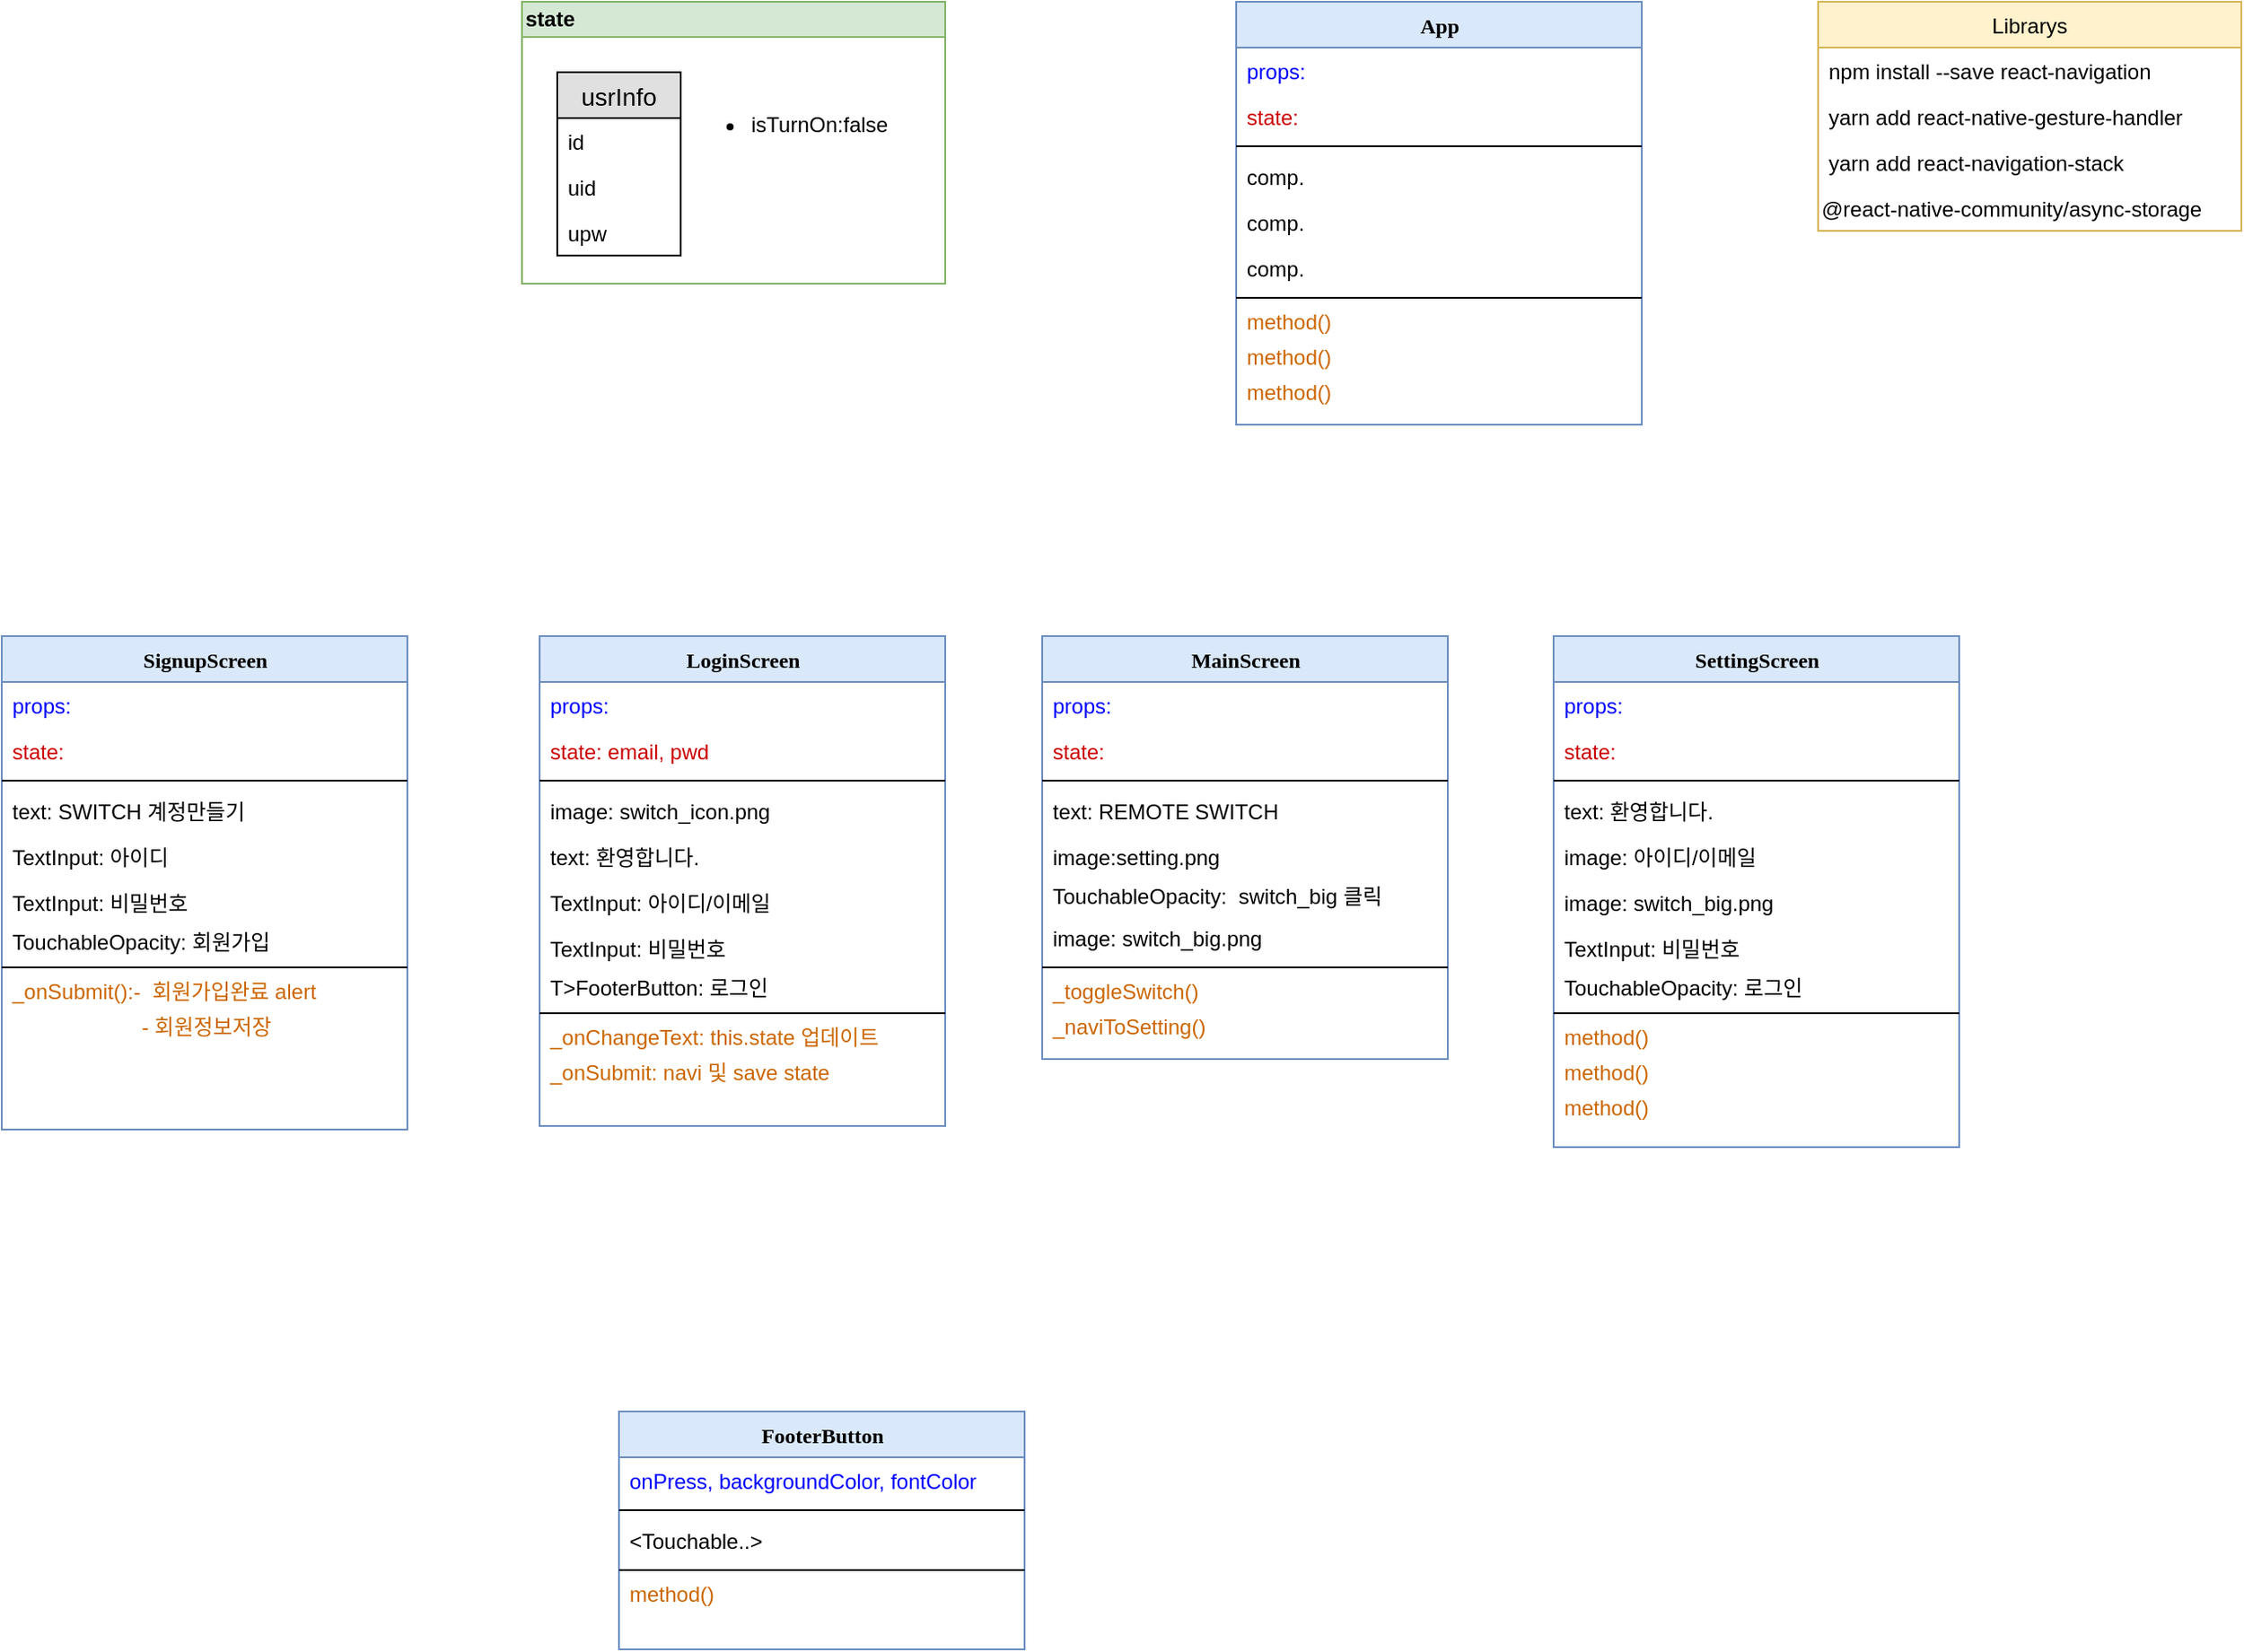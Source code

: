 <mxfile version="12.4.3" type="github" pages="1">
  <diagram name="Page-1" id="9f46799a-70d6-7492-0946-bef42562c5a5">
    <mxGraphModel dx="1810" dy="1860" grid="1" gridSize="10" guides="1" tooltips="1" connect="1" arrows="1" fold="1" page="1" pageScale="1" pageWidth="1100" pageHeight="850" background="#ffffff" math="0" shadow="0">
      <root>
        <mxCell id="0"/>
        <mxCell id="1" parent="0"/>
        <mxCell id="wSXgMUYu-MjiUpLtR-jo-36" value="state" style="swimlane;html=1;startSize=20;horizontal=1;containerType=tree;align=left;fillColor=#d5e8d4;strokeColor=#82b366;" parent="1" vertex="1">
          <mxGeometry x="365" y="-790" width="240" height="160" as="geometry"/>
        </mxCell>
        <mxCell id="wSXgMUYu-MjiUpLtR-jo-37" value="usrInfo" style="swimlane;fontStyle=0;childLayout=stackLayout;horizontal=1;startSize=26;fillColor=#e0e0e0;horizontalStack=0;resizeParent=1;resizeParentMax=0;resizeLast=0;collapsible=1;marginBottom=0;swimlaneFillColor=#ffffff;align=center;fontSize=14;" parent="wSXgMUYu-MjiUpLtR-jo-36" vertex="1">
          <mxGeometry x="20" y="40" width="70" height="104" as="geometry"/>
        </mxCell>
        <mxCell id="wSXgMUYu-MjiUpLtR-jo-38" value="id" style="text;strokeColor=none;fillColor=none;spacingLeft=4;spacingRight=4;overflow=hidden;rotatable=0;points=[[0,0.5],[1,0.5]];portConstraint=eastwest;fontSize=12;" parent="wSXgMUYu-MjiUpLtR-jo-37" vertex="1">
          <mxGeometry y="26" width="70" height="26" as="geometry"/>
        </mxCell>
        <mxCell id="wSXgMUYu-MjiUpLtR-jo-39" value="uid" style="text;strokeColor=none;fillColor=none;spacingLeft=4;spacingRight=4;overflow=hidden;rotatable=0;points=[[0,0.5],[1,0.5]];portConstraint=eastwest;fontSize=12;" parent="wSXgMUYu-MjiUpLtR-jo-37" vertex="1">
          <mxGeometry y="52" width="70" height="26" as="geometry"/>
        </mxCell>
        <mxCell id="wSXgMUYu-MjiUpLtR-jo-40" value="upw" style="text;strokeColor=none;fillColor=none;spacingLeft=4;spacingRight=4;overflow=hidden;rotatable=0;points=[[0,0.5],[1,0.5]];portConstraint=eastwest;fontSize=12;" parent="wSXgMUYu-MjiUpLtR-jo-37" vertex="1">
          <mxGeometry y="78" width="70" height="26" as="geometry"/>
        </mxCell>
        <mxCell id="wSXgMUYu-MjiUpLtR-jo-42" value="&lt;ul&gt;&lt;li&gt;isTurnOn:false&lt;/li&gt;&lt;/ul&gt;" style="text;strokeColor=none;fillColor=none;html=1;whiteSpace=wrap;verticalAlign=middle;overflow=hidden;align=left;spacing=0;" parent="wSXgMUYu-MjiUpLtR-jo-36" vertex="1">
          <mxGeometry x="90" y="30" width="140" height="80" as="geometry"/>
        </mxCell>
        <mxCell id="wSXgMUYu-MjiUpLtR-jo-124" value="LoginScreen" style="swimlane;html=1;fontStyle=1;align=center;verticalAlign=top;childLayout=stackLayout;horizontal=1;startSize=26;horizontalStack=0;resizeParent=1;resizeLast=0;collapsible=1;marginBottom=0;swimlaneFillColor=#ffffff;rounded=0;shadow=0;comic=0;labelBackgroundColor=none;strokeWidth=1;fillColor=#dae8fc;fontFamily=Verdana;fontSize=12;strokeColor=#6c8ebf;" parent="1" vertex="1">
          <mxGeometry x="375" y="-430" width="230" height="278" as="geometry"/>
        </mxCell>
        <mxCell id="wSXgMUYu-MjiUpLtR-jo-125" value="props:" style="text;html=1;strokeColor=none;fillColor=none;align=left;verticalAlign=top;spacingLeft=4;spacingRight=4;whiteSpace=wrap;overflow=hidden;rotatable=0;points=[[0,0.5],[1,0.5]];portConstraint=eastwest;fontColor=#0000FF;" parent="wSXgMUYu-MjiUpLtR-jo-124" vertex="1">
          <mxGeometry y="26" width="230" height="26" as="geometry"/>
        </mxCell>
        <mxCell id="wSXgMUYu-MjiUpLtR-jo-126" value="state: email, pwd" style="text;html=1;strokeColor=none;fillColor=none;align=left;verticalAlign=top;spacingLeft=4;spacingRight=4;whiteSpace=wrap;overflow=hidden;rotatable=0;points=[[0,0.5],[1,0.5]];portConstraint=eastwest;fontColor=#CC0000;" parent="wSXgMUYu-MjiUpLtR-jo-124" vertex="1">
          <mxGeometry y="52" width="230" height="26" as="geometry"/>
        </mxCell>
        <mxCell id="wSXgMUYu-MjiUpLtR-jo-127" value="" style="line;html=1;strokeWidth=1;fillColor=none;align=left;verticalAlign=middle;spacingTop=-1;spacingLeft=3;spacingRight=3;rotatable=0;labelPosition=right;points=[];portConstraint=eastwest;" parent="wSXgMUYu-MjiUpLtR-jo-124" vertex="1">
          <mxGeometry y="78" width="230" height="8" as="geometry"/>
        </mxCell>
        <mxCell id="78961159f06e98e8-26" value="image: switch_icon.png" style="text;html=1;strokeColor=none;fillColor=none;align=left;verticalAlign=top;spacingLeft=4;spacingRight=4;whiteSpace=wrap;overflow=hidden;rotatable=0;points=[[0,0.5],[1,0.5]];portConstraint=eastwest;" parent="wSXgMUYu-MjiUpLtR-jo-124" vertex="1">
          <mxGeometry y="86" width="230" height="26" as="geometry"/>
        </mxCell>
        <mxCell id="78961159f06e98e8-24" value="text: 환영합니다." style="text;html=1;strokeColor=none;fillColor=none;align=left;verticalAlign=top;spacingLeft=4;spacingRight=4;whiteSpace=wrap;overflow=hidden;rotatable=0;points=[[0,0.5],[1,0.5]];portConstraint=eastwest;" parent="wSXgMUYu-MjiUpLtR-jo-124" vertex="1">
          <mxGeometry y="112" width="230" height="26" as="geometry"/>
        </mxCell>
        <mxCell id="78961159f06e98e8-20" value="TextInput: 아이디/이메일" style="text;html=1;strokeColor=none;fillColor=none;align=left;verticalAlign=top;spacingLeft=4;spacingRight=4;whiteSpace=wrap;overflow=hidden;rotatable=0;points=[[0,0.5],[1,0.5]];portConstraint=eastwest;" parent="wSXgMUYu-MjiUpLtR-jo-124" vertex="1">
          <mxGeometry y="138" width="230" height="26" as="geometry"/>
        </mxCell>
        <mxCell id="78961159f06e98e8-27" value="TextInput: 비밀번호" style="text;html=1;strokeColor=none;fillColor=none;align=left;verticalAlign=top;spacingLeft=4;spacingRight=4;whiteSpace=wrap;overflow=hidden;rotatable=0;points=[[0,0.5],[1,0.5]];portConstraint=eastwest;" parent="wSXgMUYu-MjiUpLtR-jo-124" vertex="1">
          <mxGeometry y="164" width="230" height="26" as="geometry"/>
        </mxCell>
        <mxCell id="wSXgMUYu-MjiUpLtR-jo-135" value="T&amp;gt;FooterButton: 로그인" style="text;html=1;resizable=0;autosize=1;align=left;verticalAlign=middle;points=[];fillColor=none;strokeColor=none;rounded=0;spacingLeft=4;labelBorderColor=none;labelBackgroundColor=none;" parent="wSXgMUYu-MjiUpLtR-jo-124" vertex="1">
          <mxGeometry y="190" width="230" height="20" as="geometry"/>
        </mxCell>
        <mxCell id="wSXgMUYu-MjiUpLtR-jo-131" value="" style="line;html=1;strokeWidth=1;fillColor=none;align=left;verticalAlign=middle;spacingTop=-1;spacingLeft=3;spacingRight=3;rotatable=0;labelPosition=right;points=[];portConstraint=eastwest;" parent="wSXgMUYu-MjiUpLtR-jo-124" vertex="1">
          <mxGeometry y="210" width="230" height="8" as="geometry"/>
        </mxCell>
        <mxCell id="wSXgMUYu-MjiUpLtR-jo-132" value="_onChangeText: this.state 업데이트" style="text;html=1;resizable=0;autosize=1;align=left;verticalAlign=middle;points=[];fillColor=none;strokeColor=none;rounded=0;spacingLeft=4;fontColor=#CC6600;" parent="wSXgMUYu-MjiUpLtR-jo-124" vertex="1">
          <mxGeometry y="218" width="230" height="20" as="geometry"/>
        </mxCell>
        <mxCell id="wSXgMUYu-MjiUpLtR-jo-133" value="_onSubmit: navi 및 save state" style="text;html=1;resizable=0;autosize=1;align=left;verticalAlign=middle;points=[];fillColor=none;strokeColor=none;rounded=0;spacingLeft=4;fontColor=#CC6600;" parent="wSXgMUYu-MjiUpLtR-jo-124" vertex="1">
          <mxGeometry y="238" width="230" height="20" as="geometry"/>
        </mxCell>
        <mxCell id="wSXgMUYu-MjiUpLtR-jo-136" value="FooterButton" style="swimlane;html=1;fontStyle=1;align=center;verticalAlign=top;childLayout=stackLayout;horizontal=1;startSize=26;horizontalStack=0;resizeParent=1;resizeLast=0;collapsible=1;marginBottom=0;swimlaneFillColor=#ffffff;rounded=0;shadow=0;comic=0;labelBackgroundColor=none;strokeWidth=1;fillColor=#dae8fc;fontFamily=Verdana;fontSize=12;strokeColor=#6c8ebf;" parent="1" vertex="1">
          <mxGeometry x="420" y="10" width="230" height="135" as="geometry"/>
        </mxCell>
        <mxCell id="wSXgMUYu-MjiUpLtR-jo-147" value="onPress, backgroundColor, fontColor" style="text;html=1;strokeColor=none;fillColor=none;align=left;verticalAlign=top;spacingLeft=4;spacingRight=4;whiteSpace=wrap;overflow=hidden;rotatable=0;points=[[0,0.5],[1,0.5]];portConstraint=eastwest;fontColor=#0000FF;" parent="wSXgMUYu-MjiUpLtR-jo-136" vertex="1">
          <mxGeometry y="26" width="230" height="26" as="geometry"/>
        </mxCell>
        <mxCell id="wSXgMUYu-MjiUpLtR-jo-139" value="" style="line;html=1;strokeWidth=1;fillColor=none;align=left;verticalAlign=middle;spacingTop=-1;spacingLeft=3;spacingRight=3;rotatable=0;labelPosition=right;points=[];portConstraint=eastwest;" parent="wSXgMUYu-MjiUpLtR-jo-136" vertex="1">
          <mxGeometry y="52" width="230" height="8" as="geometry"/>
        </mxCell>
        <mxCell id="wSXgMUYu-MjiUpLtR-jo-141" value="&amp;lt;Touchable..&amp;gt;" style="text;html=1;strokeColor=none;fillColor=none;align=left;verticalAlign=top;spacingLeft=4;spacingRight=4;whiteSpace=wrap;overflow=hidden;rotatable=0;points=[[0,0.5],[1,0.5]];portConstraint=eastwest;" parent="wSXgMUYu-MjiUpLtR-jo-136" vertex="1">
          <mxGeometry y="60" width="230" height="26" as="geometry"/>
        </mxCell>
        <mxCell id="wSXgMUYu-MjiUpLtR-jo-143" value="" style="line;html=1;strokeWidth=1;fillColor=none;align=left;verticalAlign=middle;spacingTop=-1;spacingLeft=3;spacingRight=3;rotatable=0;labelPosition=right;points=[];portConstraint=eastwest;" parent="wSXgMUYu-MjiUpLtR-jo-136" vertex="1">
          <mxGeometry y="86" width="230" height="8" as="geometry"/>
        </mxCell>
        <mxCell id="wSXgMUYu-MjiUpLtR-jo-144" value="method()" style="text;html=1;resizable=0;autosize=1;align=left;verticalAlign=middle;points=[];fillColor=none;strokeColor=none;rounded=0;spacingLeft=4;fontColor=#CC6600;" parent="wSXgMUYu-MjiUpLtR-jo-136" vertex="1">
          <mxGeometry y="94" width="230" height="20" as="geometry"/>
        </mxCell>
        <mxCell id="wSXgMUYu-MjiUpLtR-jo-160" value="MainScreen" style="swimlane;html=1;fontStyle=1;align=center;verticalAlign=top;childLayout=stackLayout;horizontal=1;startSize=26;horizontalStack=0;resizeParent=1;resizeLast=0;collapsible=1;marginBottom=0;swimlaneFillColor=#ffffff;rounded=0;shadow=0;comic=0;labelBackgroundColor=none;strokeWidth=1;fillColor=#dae8fc;fontFamily=Verdana;fontSize=12;strokeColor=#6c8ebf;" parent="1" vertex="1">
          <mxGeometry x="660" y="-430" width="230" height="240" as="geometry"/>
        </mxCell>
        <mxCell id="wSXgMUYu-MjiUpLtR-jo-161" value="props:" style="text;html=1;strokeColor=none;fillColor=none;align=left;verticalAlign=top;spacingLeft=4;spacingRight=4;whiteSpace=wrap;overflow=hidden;rotatable=0;points=[[0,0.5],[1,0.5]];portConstraint=eastwest;fontColor=#0000FF;" parent="wSXgMUYu-MjiUpLtR-jo-160" vertex="1">
          <mxGeometry y="26" width="230" height="26" as="geometry"/>
        </mxCell>
        <mxCell id="wSXgMUYu-MjiUpLtR-jo-162" value="state:" style="text;html=1;strokeColor=none;fillColor=none;align=left;verticalAlign=top;spacingLeft=4;spacingRight=4;whiteSpace=wrap;overflow=hidden;rotatable=0;points=[[0,0.5],[1,0.5]];portConstraint=eastwest;fontColor=#CC0000;" parent="wSXgMUYu-MjiUpLtR-jo-160" vertex="1">
          <mxGeometry y="52" width="230" height="26" as="geometry"/>
        </mxCell>
        <mxCell id="wSXgMUYu-MjiUpLtR-jo-163" value="" style="line;html=1;strokeWidth=1;fillColor=none;align=left;verticalAlign=middle;spacingTop=-1;spacingLeft=3;spacingRight=3;rotatable=0;labelPosition=right;points=[];portConstraint=eastwest;" parent="wSXgMUYu-MjiUpLtR-jo-160" vertex="1">
          <mxGeometry y="78" width="230" height="8" as="geometry"/>
        </mxCell>
        <mxCell id="4_JK1DmcUTIrPNSn4i4a-7" value="text: REMOTE SWITCH" style="text;html=1;strokeColor=none;fillColor=none;align=left;verticalAlign=top;spacingLeft=4;spacingRight=4;whiteSpace=wrap;overflow=hidden;rotatable=0;points=[[0,0.5],[1,0.5]];portConstraint=eastwest;" parent="wSXgMUYu-MjiUpLtR-jo-160" vertex="1">
          <mxGeometry y="86" width="230" height="26" as="geometry"/>
        </mxCell>
        <mxCell id="4_JK1DmcUTIrPNSn4i4a-6" value="image:setting.png" style="text;html=1;strokeColor=none;fillColor=none;align=left;verticalAlign=top;spacingLeft=4;spacingRight=4;whiteSpace=wrap;overflow=hidden;rotatable=0;points=[[0,0.5],[1,0.5]];portConstraint=eastwest;" parent="wSXgMUYu-MjiUpLtR-jo-160" vertex="1">
          <mxGeometry y="112" width="230" height="26" as="geometry"/>
        </mxCell>
        <mxCell id="4_JK1DmcUTIrPNSn4i4a-10" value="TouchableOpacity:&amp;nbsp; switch_big 클릭" style="text;html=1;resizable=0;autosize=1;align=left;verticalAlign=middle;points=[];fillColor=none;strokeColor=none;rounded=0;spacingLeft=4;" parent="wSXgMUYu-MjiUpLtR-jo-160" vertex="1">
          <mxGeometry y="138" width="230" height="20" as="geometry"/>
        </mxCell>
        <mxCell id="4_JK1DmcUTIrPNSn4i4a-9" value="image: switch_big.png&amp;nbsp;" style="text;html=1;strokeColor=none;fillColor=none;align=left;verticalAlign=top;spacingLeft=4;spacingRight=4;whiteSpace=wrap;overflow=hidden;rotatable=0;points=[[0,0.5],[1,0.5]];portConstraint=eastwest;" parent="wSXgMUYu-MjiUpLtR-jo-160" vertex="1">
          <mxGeometry y="158" width="230" height="26" as="geometry"/>
        </mxCell>
        <mxCell id="wSXgMUYu-MjiUpLtR-jo-167" value="" style="line;html=1;strokeWidth=1;fillColor=none;align=left;verticalAlign=middle;spacingTop=-1;spacingLeft=3;spacingRight=3;rotatable=0;labelPosition=right;points=[];portConstraint=eastwest;" parent="wSXgMUYu-MjiUpLtR-jo-160" vertex="1">
          <mxGeometry y="184" width="230" height="8" as="geometry"/>
        </mxCell>
        <mxCell id="wSXgMUYu-MjiUpLtR-jo-168" value="_toggleSwitch()" style="text;html=1;resizable=0;autosize=1;align=left;verticalAlign=middle;points=[];fillColor=none;strokeColor=none;rounded=0;spacingLeft=4;fontColor=#CC6600;" parent="wSXgMUYu-MjiUpLtR-jo-160" vertex="1">
          <mxGeometry y="192" width="230" height="20" as="geometry"/>
        </mxCell>
        <mxCell id="wSXgMUYu-MjiUpLtR-jo-169" value="_naviToSetting()" style="text;html=1;resizable=0;autosize=1;align=left;verticalAlign=middle;points=[];fillColor=none;strokeColor=none;rounded=0;spacingLeft=4;fontColor=#CC6600;" parent="wSXgMUYu-MjiUpLtR-jo-160" vertex="1">
          <mxGeometry y="212" width="230" height="20" as="geometry"/>
        </mxCell>
        <mxCell id="wSXgMUYu-MjiUpLtR-jo-171" value="SignupScreen" style="swimlane;html=1;fontStyle=1;align=center;verticalAlign=top;childLayout=stackLayout;horizontal=1;startSize=26;horizontalStack=0;resizeParent=1;resizeLast=0;collapsible=1;marginBottom=0;swimlaneFillColor=#ffffff;rounded=0;shadow=0;comic=0;labelBackgroundColor=none;strokeWidth=1;fillColor=#dae8fc;fontFamily=Verdana;fontSize=12;strokeColor=#6c8ebf;" parent="1" vertex="1">
          <mxGeometry x="70" y="-430" width="230" height="280" as="geometry"/>
        </mxCell>
        <mxCell id="wSXgMUYu-MjiUpLtR-jo-172" value="props:" style="text;html=1;strokeColor=none;fillColor=none;align=left;verticalAlign=top;spacingLeft=4;spacingRight=4;whiteSpace=wrap;overflow=hidden;rotatable=0;points=[[0,0.5],[1,0.5]];portConstraint=eastwest;fontColor=#0000FF;" parent="wSXgMUYu-MjiUpLtR-jo-171" vertex="1">
          <mxGeometry y="26" width="230" height="26" as="geometry"/>
        </mxCell>
        <mxCell id="wSXgMUYu-MjiUpLtR-jo-173" value="state:" style="text;html=1;strokeColor=none;fillColor=none;align=left;verticalAlign=top;spacingLeft=4;spacingRight=4;whiteSpace=wrap;overflow=hidden;rotatable=0;points=[[0,0.5],[1,0.5]];portConstraint=eastwest;fontColor=#CC0000;" parent="wSXgMUYu-MjiUpLtR-jo-171" vertex="1">
          <mxGeometry y="52" width="230" height="26" as="geometry"/>
        </mxCell>
        <mxCell id="wSXgMUYu-MjiUpLtR-jo-174" value="" style="line;html=1;strokeWidth=1;fillColor=none;align=left;verticalAlign=middle;spacingTop=-1;spacingLeft=3;spacingRight=3;rotatable=0;labelPosition=right;points=[];portConstraint=eastwest;" parent="wSXgMUYu-MjiUpLtR-jo-171" vertex="1">
          <mxGeometry y="78" width="230" height="8" as="geometry"/>
        </mxCell>
        <mxCell id="4_JK1DmcUTIrPNSn4i4a-40" value="text: SWITCH 계정만들기" style="text;html=1;strokeColor=none;fillColor=none;align=left;verticalAlign=top;spacingLeft=4;spacingRight=4;whiteSpace=wrap;overflow=hidden;rotatable=0;points=[[0,0.5],[1,0.5]];portConstraint=eastwest;" parent="wSXgMUYu-MjiUpLtR-jo-171" vertex="1">
          <mxGeometry y="86" width="230" height="26" as="geometry"/>
        </mxCell>
        <mxCell id="4_JK1DmcUTIrPNSn4i4a-42" value="TextInput: 아이디" style="text;html=1;strokeColor=none;fillColor=none;align=left;verticalAlign=top;spacingLeft=4;spacingRight=4;whiteSpace=wrap;overflow=hidden;rotatable=0;points=[[0,0.5],[1,0.5]];portConstraint=eastwest;" parent="wSXgMUYu-MjiUpLtR-jo-171" vertex="1">
          <mxGeometry y="112" width="230" height="26" as="geometry"/>
        </mxCell>
        <mxCell id="4_JK1DmcUTIrPNSn4i4a-43" value="TextInput: 비밀번호" style="text;html=1;strokeColor=none;fillColor=none;align=left;verticalAlign=top;spacingLeft=4;spacingRight=4;whiteSpace=wrap;overflow=hidden;rotatable=0;points=[[0,0.5],[1,0.5]];portConstraint=eastwest;" parent="wSXgMUYu-MjiUpLtR-jo-171" vertex="1">
          <mxGeometry y="138" width="230" height="26" as="geometry"/>
        </mxCell>
        <mxCell id="4_JK1DmcUTIrPNSn4i4a-44" value="TouchableOpacity: 회원가입" style="text;html=1;resizable=0;autosize=1;align=left;verticalAlign=middle;points=[];fillColor=none;strokeColor=none;rounded=0;spacingLeft=4;" parent="wSXgMUYu-MjiUpLtR-jo-171" vertex="1">
          <mxGeometry y="164" width="230" height="20" as="geometry"/>
        </mxCell>
        <mxCell id="wSXgMUYu-MjiUpLtR-jo-178" value="" style="line;html=1;strokeWidth=1;fillColor=none;align=left;verticalAlign=middle;spacingTop=-1;spacingLeft=3;spacingRight=3;rotatable=0;labelPosition=right;points=[];portConstraint=eastwest;" parent="wSXgMUYu-MjiUpLtR-jo-171" vertex="1">
          <mxGeometry y="184" width="230" height="8" as="geometry"/>
        </mxCell>
        <mxCell id="wSXgMUYu-MjiUpLtR-jo-179" value="_onSubmit():-&amp;nbsp; 회원가입완료 alert" style="text;html=1;resizable=0;autosize=1;align=left;verticalAlign=middle;points=[];fillColor=none;strokeColor=none;rounded=0;spacingLeft=4;fontColor=#CC6600;" parent="wSXgMUYu-MjiUpLtR-jo-171" vertex="1">
          <mxGeometry y="192" width="230" height="20" as="geometry"/>
        </mxCell>
        <mxCell id="wSXgMUYu-MjiUpLtR-jo-181" value="&amp;nbsp; &amp;nbsp; &amp;nbsp; &amp;nbsp; &amp;nbsp; &amp;nbsp; &amp;nbsp; &amp;nbsp; &amp;nbsp; &amp;nbsp; &amp;nbsp; - 회원정보저장" style="text;html=1;resizable=0;autosize=1;align=left;verticalAlign=middle;points=[];fillColor=none;strokeColor=none;rounded=0;spacingLeft=4;fontColor=#CC6600;" parent="wSXgMUYu-MjiUpLtR-jo-171" vertex="1">
          <mxGeometry y="212" width="230" height="20" as="geometry"/>
        </mxCell>
        <mxCell id="wSXgMUYu-MjiUpLtR-jo-182" value="SettingScreen" style="swimlane;html=1;fontStyle=1;align=center;verticalAlign=top;childLayout=stackLayout;horizontal=1;startSize=26;horizontalStack=0;resizeParent=1;resizeLast=0;collapsible=1;marginBottom=0;swimlaneFillColor=#ffffff;rounded=0;shadow=0;comic=0;labelBackgroundColor=none;strokeWidth=1;fillColor=#dae8fc;fontFamily=Verdana;fontSize=12;strokeColor=#6c8ebf;" parent="1" vertex="1">
          <mxGeometry x="950" y="-430" width="230" height="290" as="geometry"/>
        </mxCell>
        <mxCell id="wSXgMUYu-MjiUpLtR-jo-183" value="props:" style="text;html=1;strokeColor=none;fillColor=none;align=left;verticalAlign=top;spacingLeft=4;spacingRight=4;whiteSpace=wrap;overflow=hidden;rotatable=0;points=[[0,0.5],[1,0.5]];portConstraint=eastwest;fontColor=#0000FF;" parent="wSXgMUYu-MjiUpLtR-jo-182" vertex="1">
          <mxGeometry y="26" width="230" height="26" as="geometry"/>
        </mxCell>
        <mxCell id="wSXgMUYu-MjiUpLtR-jo-184" value="state:" style="text;html=1;strokeColor=none;fillColor=none;align=left;verticalAlign=top;spacingLeft=4;spacingRight=4;whiteSpace=wrap;overflow=hidden;rotatable=0;points=[[0,0.5],[1,0.5]];portConstraint=eastwest;fontColor=#CC0000;" parent="wSXgMUYu-MjiUpLtR-jo-182" vertex="1">
          <mxGeometry y="52" width="230" height="26" as="geometry"/>
        </mxCell>
        <mxCell id="wSXgMUYu-MjiUpLtR-jo-185" value="" style="line;html=1;strokeWidth=1;fillColor=none;align=left;verticalAlign=middle;spacingTop=-1;spacingLeft=3;spacingRight=3;rotatable=0;labelPosition=right;points=[];portConstraint=eastwest;" parent="wSXgMUYu-MjiUpLtR-jo-182" vertex="1">
          <mxGeometry y="78" width="230" height="8" as="geometry"/>
        </mxCell>
        <mxCell id="4_JK1DmcUTIrPNSn4i4a-24" value="text: 환영합니다." style="text;html=1;strokeColor=none;fillColor=none;align=left;verticalAlign=top;spacingLeft=4;spacingRight=4;whiteSpace=wrap;overflow=hidden;rotatable=0;points=[[0,0.5],[1,0.5]];portConstraint=eastwest;" parent="wSXgMUYu-MjiUpLtR-jo-182" vertex="1">
          <mxGeometry y="86" width="230" height="26" as="geometry"/>
        </mxCell>
        <mxCell id="4_JK1DmcUTIrPNSn4i4a-25" value="image: 아이디/이메일" style="text;html=1;strokeColor=none;fillColor=none;align=left;verticalAlign=top;spacingLeft=4;spacingRight=4;whiteSpace=wrap;overflow=hidden;rotatable=0;points=[[0,0.5],[1,0.5]];portConstraint=eastwest;" parent="wSXgMUYu-MjiUpLtR-jo-182" vertex="1">
          <mxGeometry y="112" width="230" height="26" as="geometry"/>
        </mxCell>
        <mxCell id="4_JK1DmcUTIrPNSn4i4a-26" value="image: switch_big.png" style="text;html=1;strokeColor=none;fillColor=none;align=left;verticalAlign=top;spacingLeft=4;spacingRight=4;whiteSpace=wrap;overflow=hidden;rotatable=0;points=[[0,0.5],[1,0.5]];portConstraint=eastwest;" parent="wSXgMUYu-MjiUpLtR-jo-182" vertex="1">
          <mxGeometry y="138" width="230" height="26" as="geometry"/>
        </mxCell>
        <mxCell id="4_JK1DmcUTIrPNSn4i4a-27" value="TextInput: 비밀번호" style="text;html=1;strokeColor=none;fillColor=none;align=left;verticalAlign=top;spacingLeft=4;spacingRight=4;whiteSpace=wrap;overflow=hidden;rotatable=0;points=[[0,0.5],[1,0.5]];portConstraint=eastwest;" parent="wSXgMUYu-MjiUpLtR-jo-182" vertex="1">
          <mxGeometry y="164" width="230" height="26" as="geometry"/>
        </mxCell>
        <mxCell id="4_JK1DmcUTIrPNSn4i4a-28" value="TouchableOpacity: 로그인" style="text;html=1;resizable=0;autosize=1;align=left;verticalAlign=middle;points=[];fillColor=none;strokeColor=none;rounded=0;spacingLeft=4;" parent="wSXgMUYu-MjiUpLtR-jo-182" vertex="1">
          <mxGeometry y="190" width="230" height="20" as="geometry"/>
        </mxCell>
        <mxCell id="wSXgMUYu-MjiUpLtR-jo-189" value="" style="line;html=1;strokeWidth=1;fillColor=none;align=left;verticalAlign=middle;spacingTop=-1;spacingLeft=3;spacingRight=3;rotatable=0;labelPosition=right;points=[];portConstraint=eastwest;" parent="wSXgMUYu-MjiUpLtR-jo-182" vertex="1">
          <mxGeometry y="210" width="230" height="8" as="geometry"/>
        </mxCell>
        <mxCell id="wSXgMUYu-MjiUpLtR-jo-190" value="method()" style="text;html=1;resizable=0;autosize=1;align=left;verticalAlign=middle;points=[];fillColor=none;strokeColor=none;rounded=0;spacingLeft=4;fontColor=#CC6600;" parent="wSXgMUYu-MjiUpLtR-jo-182" vertex="1">
          <mxGeometry y="218" width="230" height="20" as="geometry"/>
        </mxCell>
        <mxCell id="wSXgMUYu-MjiUpLtR-jo-191" value="method()" style="text;html=1;resizable=0;autosize=1;align=left;verticalAlign=middle;points=[];fillColor=none;strokeColor=none;rounded=0;spacingLeft=4;fontColor=#CC6600;" parent="wSXgMUYu-MjiUpLtR-jo-182" vertex="1">
          <mxGeometry y="238" width="230" height="20" as="geometry"/>
        </mxCell>
        <mxCell id="wSXgMUYu-MjiUpLtR-jo-192" value="method()" style="text;html=1;resizable=0;autosize=1;align=left;verticalAlign=middle;points=[];fillColor=none;strokeColor=none;rounded=0;spacingLeft=4;fontColor=#CC6600;" parent="wSXgMUYu-MjiUpLtR-jo-182" vertex="1">
          <mxGeometry y="258" width="230" height="20" as="geometry"/>
        </mxCell>
        <mxCell id="wSXgMUYu-MjiUpLtR-jo-193" value="App" style="swimlane;html=1;fontStyle=1;align=center;verticalAlign=top;childLayout=stackLayout;horizontal=1;startSize=26;horizontalStack=0;resizeParent=1;resizeLast=0;collapsible=1;marginBottom=0;swimlaneFillColor=#ffffff;rounded=0;shadow=0;comic=0;labelBackgroundColor=none;strokeWidth=1;fillColor=#dae8fc;fontFamily=Verdana;fontSize=12;strokeColor=#6c8ebf;" parent="1" vertex="1">
          <mxGeometry x="770" y="-790" width="230" height="240" as="geometry"/>
        </mxCell>
        <mxCell id="wSXgMUYu-MjiUpLtR-jo-194" value="props:" style="text;html=1;strokeColor=none;fillColor=none;align=left;verticalAlign=top;spacingLeft=4;spacingRight=4;whiteSpace=wrap;overflow=hidden;rotatable=0;points=[[0,0.5],[1,0.5]];portConstraint=eastwest;fontColor=#0000FF;" parent="wSXgMUYu-MjiUpLtR-jo-193" vertex="1">
          <mxGeometry y="26" width="230" height="26" as="geometry"/>
        </mxCell>
        <mxCell id="wSXgMUYu-MjiUpLtR-jo-195" value="state:" style="text;html=1;strokeColor=none;fillColor=none;align=left;verticalAlign=top;spacingLeft=4;spacingRight=4;whiteSpace=wrap;overflow=hidden;rotatable=0;points=[[0,0.5],[1,0.5]];portConstraint=eastwest;fontColor=#CC0000;" parent="wSXgMUYu-MjiUpLtR-jo-193" vertex="1">
          <mxGeometry y="52" width="230" height="26" as="geometry"/>
        </mxCell>
        <mxCell id="wSXgMUYu-MjiUpLtR-jo-196" value="" style="line;html=1;strokeWidth=1;fillColor=none;align=left;verticalAlign=middle;spacingTop=-1;spacingLeft=3;spacingRight=3;rotatable=0;labelPosition=right;points=[];portConstraint=eastwest;" parent="wSXgMUYu-MjiUpLtR-jo-193" vertex="1">
          <mxGeometry y="78" width="230" height="8" as="geometry"/>
        </mxCell>
        <mxCell id="wSXgMUYu-MjiUpLtR-jo-197" value="comp." style="text;html=1;strokeColor=none;fillColor=none;align=left;verticalAlign=top;spacingLeft=4;spacingRight=4;whiteSpace=wrap;overflow=hidden;rotatable=0;points=[[0,0.5],[1,0.5]];portConstraint=eastwest;" parent="wSXgMUYu-MjiUpLtR-jo-193" vertex="1">
          <mxGeometry y="86" width="230" height="26" as="geometry"/>
        </mxCell>
        <mxCell id="wSXgMUYu-MjiUpLtR-jo-198" value="comp." style="text;html=1;strokeColor=none;fillColor=none;align=left;verticalAlign=top;spacingLeft=4;spacingRight=4;whiteSpace=wrap;overflow=hidden;rotatable=0;points=[[0,0.5],[1,0.5]];portConstraint=eastwest;" parent="wSXgMUYu-MjiUpLtR-jo-193" vertex="1">
          <mxGeometry y="112" width="230" height="26" as="geometry"/>
        </mxCell>
        <mxCell id="wSXgMUYu-MjiUpLtR-jo-199" value="comp." style="text;html=1;strokeColor=none;fillColor=none;align=left;verticalAlign=top;spacingLeft=4;spacingRight=4;whiteSpace=wrap;overflow=hidden;rotatable=0;points=[[0,0.5],[1,0.5]];portConstraint=eastwest;" parent="wSXgMUYu-MjiUpLtR-jo-193" vertex="1">
          <mxGeometry y="138" width="230" height="26" as="geometry"/>
        </mxCell>
        <mxCell id="wSXgMUYu-MjiUpLtR-jo-200" value="" style="line;html=1;strokeWidth=1;fillColor=none;align=left;verticalAlign=middle;spacingTop=-1;spacingLeft=3;spacingRight=3;rotatable=0;labelPosition=right;points=[];portConstraint=eastwest;" parent="wSXgMUYu-MjiUpLtR-jo-193" vertex="1">
          <mxGeometry y="164" width="230" height="8" as="geometry"/>
        </mxCell>
        <mxCell id="wSXgMUYu-MjiUpLtR-jo-201" value="method()" style="text;html=1;resizable=0;autosize=1;align=left;verticalAlign=middle;points=[];fillColor=none;strokeColor=none;rounded=0;spacingLeft=4;fontColor=#CC6600;" parent="wSXgMUYu-MjiUpLtR-jo-193" vertex="1">
          <mxGeometry y="172" width="230" height="20" as="geometry"/>
        </mxCell>
        <mxCell id="wSXgMUYu-MjiUpLtR-jo-202" value="method()" style="text;html=1;resizable=0;autosize=1;align=left;verticalAlign=middle;points=[];fillColor=none;strokeColor=none;rounded=0;spacingLeft=4;fontColor=#CC6600;" parent="wSXgMUYu-MjiUpLtR-jo-193" vertex="1">
          <mxGeometry y="192" width="230" height="20" as="geometry"/>
        </mxCell>
        <mxCell id="wSXgMUYu-MjiUpLtR-jo-203" value="method()" style="text;html=1;resizable=0;autosize=1;align=left;verticalAlign=middle;points=[];fillColor=none;strokeColor=none;rounded=0;spacingLeft=4;fontColor=#CC6600;" parent="wSXgMUYu-MjiUpLtR-jo-193" vertex="1">
          <mxGeometry y="212" width="230" height="20" as="geometry"/>
        </mxCell>
        <mxCell id="6Hs-UY0hFxuYXdTOqs6u-2" value="Librarys" style="swimlane;fontStyle=0;childLayout=stackLayout;horizontal=1;startSize=26;fillColor=#fff2cc;horizontalStack=0;resizeParent=1;resizeParentMax=0;resizeLast=0;collapsible=1;marginBottom=0;strokeColor=#d6b656;" vertex="1" parent="1">
          <mxGeometry x="1100" y="-790" width="240" height="130" as="geometry"/>
        </mxCell>
        <mxCell id="6Hs-UY0hFxuYXdTOqs6u-3" value="npm install --save react-navigation" style="text;strokeColor=none;fillColor=none;align=left;verticalAlign=top;spacingLeft=4;spacingRight=4;overflow=hidden;rotatable=0;points=[[0,0.5],[1,0.5]];portConstraint=eastwest;" vertex="1" parent="6Hs-UY0hFxuYXdTOqs6u-2">
          <mxGeometry y="26" width="240" height="26" as="geometry"/>
        </mxCell>
        <mxCell id="6Hs-UY0hFxuYXdTOqs6u-7" value="yarn add react-native-gesture-handler" style="text;strokeColor=none;fillColor=none;align=left;verticalAlign=top;spacingLeft=4;spacingRight=4;overflow=hidden;rotatable=0;points=[[0,0.5],[1,0.5]];portConstraint=eastwest;" vertex="1" parent="6Hs-UY0hFxuYXdTOqs6u-2">
          <mxGeometry y="52" width="240" height="26" as="geometry"/>
        </mxCell>
        <mxCell id="6Hs-UY0hFxuYXdTOqs6u-8" value="yarn add react-navigation-stack" style="text;strokeColor=none;fillColor=none;align=left;verticalAlign=top;spacingLeft=4;spacingRight=4;overflow=hidden;rotatable=0;points=[[0,0.5],[1,0.5]];portConstraint=eastwest;" vertex="1" parent="6Hs-UY0hFxuYXdTOqs6u-2">
          <mxGeometry y="78" width="240" height="26" as="geometry"/>
        </mxCell>
        <mxCell id="6Hs-UY0hFxuYXdTOqs6u-6" value="@react-native-community/async-storage" style="text;strokeColor=none;fillColor=none;align=left;verticalAlign=top;spacingLeft=0;spacingRight=4;overflow=hidden;rotatable=0;points=[[0,0.5],[1,0.5]];portConstraint=eastwest;" vertex="1" parent="6Hs-UY0hFxuYXdTOqs6u-2">
          <mxGeometry y="104" width="240" height="26" as="geometry"/>
        </mxCell>
      </root>
    </mxGraphModel>
  </diagram>
</mxfile>
